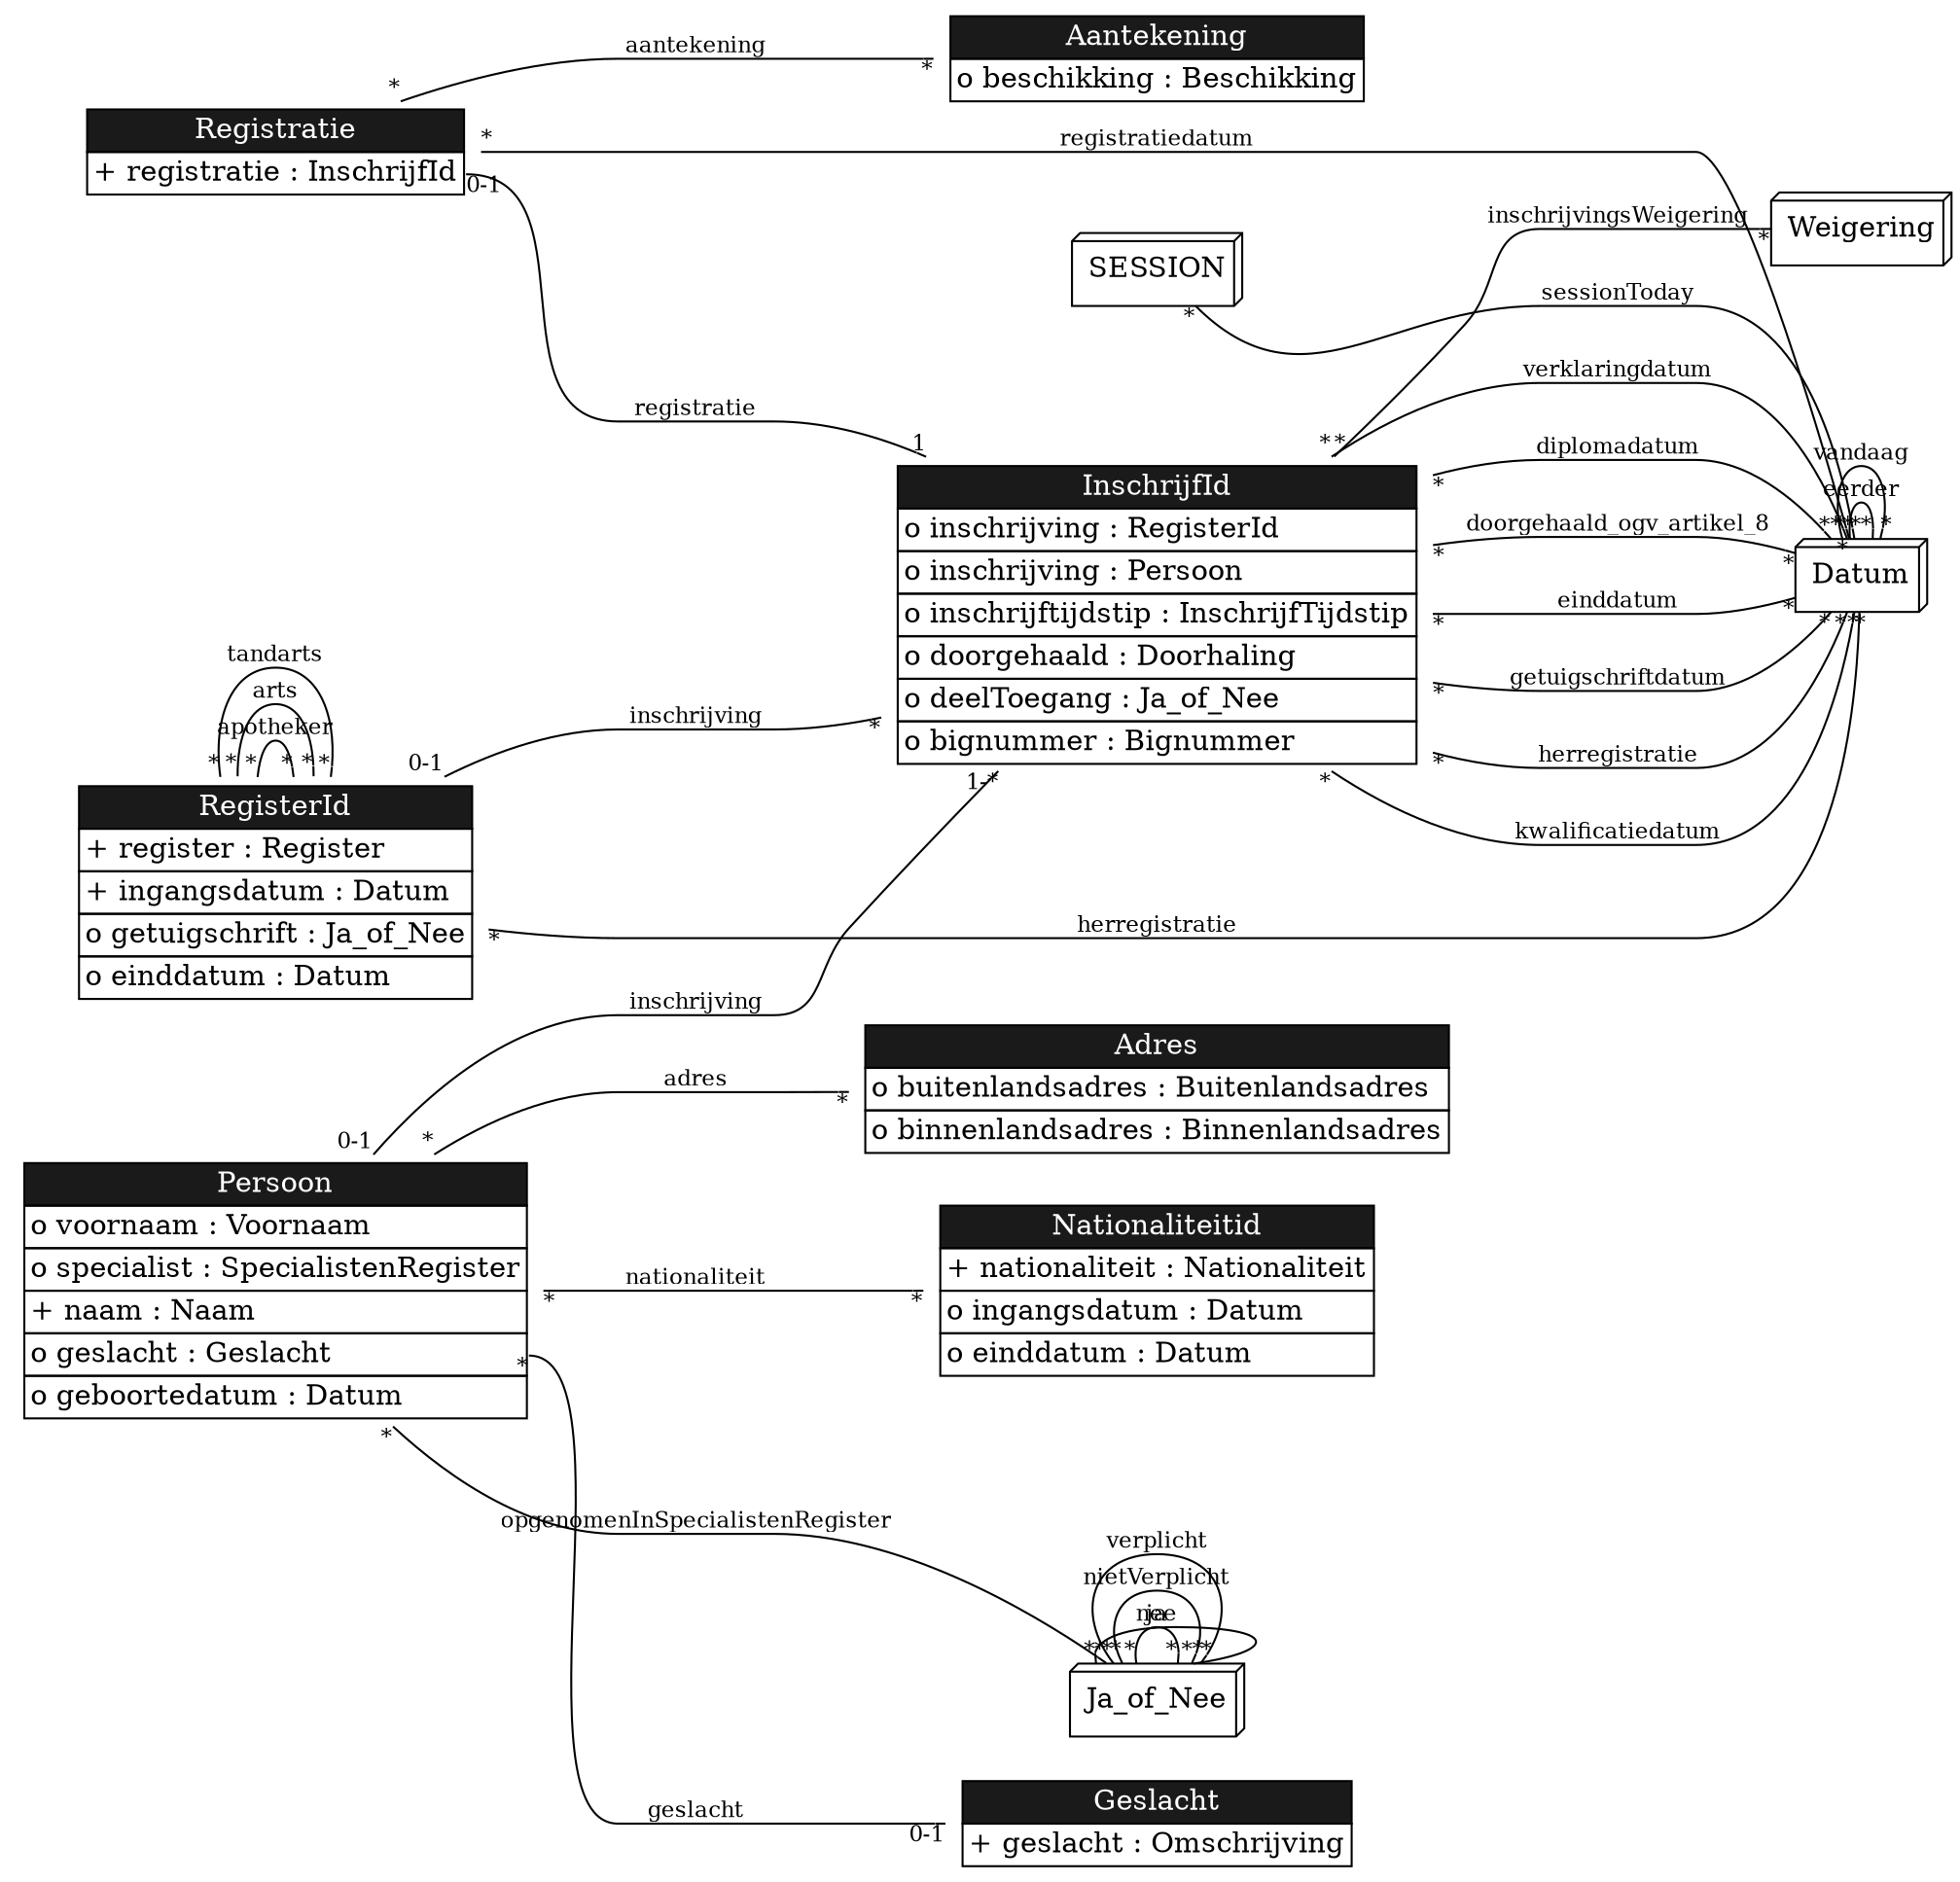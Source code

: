 digraph {
	graph [bgcolor=white,
		rankdir=LR
	];
	node [label="\N"];
	edge [fontsize=11,
		minlen=4
	];
	Aantekening	[color=purple,
		label=<<TABLE BGCOLOR="white" COLOR="black" BORDER="0" CELLBORDER="1" CELLSPACING="0"><TR><TD BGCOLOR="gray10" COLOR="black"><FONT COLOR="white">Aantekening</FONT></TD></TR><TR><TD ALIGN="LEFT" PORT="beschikking">o beschikking : Beschikking</TD></TR></TABLE>>,
		shape=plaintext];
	Adres	[color=purple,
		label=<<TABLE BGCOLOR="white" COLOR="black" BORDER="0" CELLBORDER="1" CELLSPACING="0"><TR><TD BGCOLOR="gray10" COLOR="black"><FONT COLOR="white">Adres</FONT></TD></TR><TR><TD ALIGN="LEFT" PORT="buitenlandsadres">o buitenlandsadres : Buitenlandsadres</TD></TR><TR><TD ALIGN="LEFT" PORT="binnenlandsadres">o binnenlandsadres : Binnenlandsadres</TD></TR></TABLE>>,
		shape=plaintext];
	Geslacht	[color=purple,
		label=<<TABLE BGCOLOR="white" COLOR="black" BORDER="0" CELLBORDER="1" CELLSPACING="0"><TR><TD BGCOLOR="gray10" COLOR="black"><FONT COLOR="white">Geslacht</FONT></TD></TR><TR><TD ALIGN="LEFT" PORT="geslacht">+ geslacht : Omschrijving</TD></TR></TABLE>>,
		shape=plaintext];
	InschrijfId	[color=purple,
		label=<<TABLE BGCOLOR="white" COLOR="black" BORDER="0" CELLBORDER="1" CELLSPACING="0"><TR><TD BGCOLOR="gray10" COLOR="black"><FONT COLOR="white">InschrijfId</FONT></TD></TR><TR><TD ALIGN="LEFT" PORT="inschrijving">o inschrijving : RegisterId</TD></TR><TR><TD ALIGN="LEFT" PORT="inschrijving">o inschrijving : Persoon</TD></TR><TR><TD ALIGN="LEFT" PORT="inschrijftijdstip">o inschrijftijdstip : InschrijfTijdstip</TD></TR><TR><TD ALIGN="LEFT" PORT="doorgehaald">o doorgehaald : Doorhaling</TD></TR><TR><TD ALIGN="LEFT" PORT="deelToegang">o deelToegang : Ja_of_Nee</TD></TR><TR><TD ALIGN="LEFT" PORT="bignummer">o bignummer : Bignummer</TD></TR></TABLE>>,
		shape=plaintext];
	Datum	[label=Datum,
		shape=box3d];
	InschrijfId:diplomadatum -> Datum	[arrowhead=onone,
		headlabel="*",
		label=diplomadatum,
		labelfloat=true,
		taillabel="*"];
	InschrijfId:doorgehaald_ogv_artikel_8 -> Datum	[arrowhead=onone,
		headlabel="*",
		label=doorgehaald_ogv_artikel_8,
		labelfloat=true,
		taillabel="*"];
	InschrijfId:einddatum -> Datum	[arrowhead=onone,
		headlabel="*",
		label=einddatum,
		labelfloat=true,
		taillabel="*"];
	InschrijfId:getuigschriftdatum -> Datum	[arrowhead=onone,
		headlabel="*",
		label=getuigschriftdatum,
		labelfloat=true,
		taillabel="*"];
	InschrijfId:herregistratie -> Datum	[arrowhead=onone,
		headlabel="*",
		label=herregistratie,
		labelfloat=true,
		taillabel="*"];
	InschrijfId:kwalificatiedatum -> Datum	[arrowhead=onone,
		headlabel="*",
		label=kwalificatiedatum,
		labelfloat=true,
		taillabel="*"];
	InschrijfId:verklaringdatum -> Datum	[arrowhead=onone,
		headlabel="*",
		label=verklaringdatum,
		labelfloat=true,
		taillabel="*"];
	Weigering	[label=Weigering,
		shape=box3d];
	InschrijfId:inschrijvingsWeigering -> Weigering	[arrowhead=onone,
		headlabel="*",
		label=inschrijvingsWeigering,
		labelfloat=true,
		taillabel="*"];
	Nationaliteitid	[color=purple,
		label=<<TABLE BGCOLOR="white" COLOR="black" BORDER="0" CELLBORDER="1" CELLSPACING="0"><TR><TD BGCOLOR="gray10" COLOR="black"><FONT COLOR="white">Nationaliteitid</FONT></TD></TR><TR><TD ALIGN="LEFT" PORT="nationaliteit">+ nationaliteit : Nationaliteit</TD></TR><TR><TD ALIGN="LEFT" PORT="ingangsdatum">o ingangsdatum : Datum</TD></TR><TR><TD ALIGN="LEFT" PORT="einddatum">o einddatum : Datum</TD></TR></TABLE>>,
		shape=plaintext];
	Persoon	[color=purple,
		label=<<TABLE BGCOLOR="white" COLOR="black" BORDER="0" CELLBORDER="1" CELLSPACING="0"><TR><TD BGCOLOR="gray10" COLOR="black"><FONT COLOR="white">Persoon</FONT></TD></TR><TR><TD ALIGN="LEFT" PORT="voornaam">o voornaam : Voornaam</TD></TR><TR><TD ALIGN="LEFT" PORT="specialist">o specialist : SpecialistenRegister</TD></TR><TR><TD ALIGN="LEFT" PORT="naam">+ naam : Naam</TD></TR><TR><TD ALIGN="LEFT" PORT="geslacht">o geslacht : Geslacht</TD></TR><TR><TD ALIGN="LEFT" PORT="geboortedatum">o geboortedatum : Datum</TD></TR></TABLE>>,
		shape=plaintext];
	Persoon:adres -> Adres	[arrowhead=onone,
		headlabel="*",
		label=adres,
		labelfloat=true,
		taillabel="*"];
	Persoon:geslacht -> Geslacht	[arrowhead=onone,
		headlabel="0-1",
		label=geslacht,
		labelfloat=true,
		taillabel="*"];
	Persoon:inschrijving -> InschrijfId	[arrowhead=onone,
		headlabel="1-*",
		label=inschrijving,
		labelfloat=true,
		taillabel="0-1"];
	Persoon:nationaliteit -> Nationaliteitid	[arrowhead=onone,
		headlabel="*",
		label=nationaliteit,
		labelfloat=true,
		taillabel="*"];
	Ja_of_Nee	[label=Ja_of_Nee,
		shape=box3d];
	Persoon:opgenomenInSpecialistenRegister -> Ja_of_Nee	[arrowhead=onone,
		headlabel="*",
		label=opgenomenInSpecialistenRegister,
		labelfloat=true,
		taillabel="*"];
	RegisterId	[color=purple,
		label=<<TABLE BGCOLOR="white" COLOR="black" BORDER="0" CELLBORDER="1" CELLSPACING="0"><TR><TD BGCOLOR="gray10" COLOR="black"><FONT COLOR="white">RegisterId</FONT></TD></TR><TR><TD ALIGN="LEFT" PORT="register">+ register : Register</TD></TR><TR><TD ALIGN="LEFT" PORT="ingangsdatum">+ ingangsdatum : Datum</TD></TR><TR><TD ALIGN="LEFT" PORT="getuigschrift">o getuigschrift : Ja_of_Nee</TD></TR><TR><TD ALIGN="LEFT" PORT="einddatum">o einddatum : Datum</TD></TR></TABLE>>,
		shape=plaintext];
	RegisterId:inschrijving -> InschrijfId	[arrowhead=onone,
		headlabel="*",
		label=inschrijving,
		labelfloat=true,
		taillabel="0-1"];
	RegisterId:apotheker -> RegisterId	[arrowhead=onone,
		headlabel="*",
		label=apotheker,
		labelfloat=true,
		taillabel="*"];
	RegisterId:arts -> RegisterId	[arrowhead=onone,
		headlabel="*",
		label=arts,
		labelfloat=true,
		taillabel="*"];
	RegisterId:tandarts -> RegisterId	[arrowhead=onone,
		headlabel="*",
		label=tandarts,
		labelfloat=true,
		taillabel="*"];
	RegisterId:herregistratie -> Datum	[arrowhead=onone,
		headlabel="*",
		label=herregistratie,
		labelfloat=true,
		taillabel="*"];
	Registratie	[color=purple,
		label=<<TABLE BGCOLOR="white" COLOR="black" BORDER="0" CELLBORDER="1" CELLSPACING="0"><TR><TD BGCOLOR="gray10" COLOR="black"><FONT COLOR="white">Registratie</FONT></TD></TR><TR><TD ALIGN="LEFT" PORT="registratie">+ registratie : InschrijfId</TD></TR></TABLE>>,
		shape=plaintext];
	Registratie:aantekening -> Aantekening	[arrowhead=onone,
		headlabel="*",
		label=aantekening,
		labelfloat=true,
		taillabel="*"];
	Registratie:registratie -> InschrijfId	[arrowhead=onone,
		headlabel=1,
		label=registratie,
		labelfloat=true,
		taillabel="0-1"];
	Registratie:registratiedatum -> Datum	[arrowhead=onone,
		headlabel="*",
		label=registratiedatum,
		labelfloat=true,
		taillabel="*"];
	Datum:eerder -> Datum	[arrowhead=onone,
		headlabel="*",
		label=eerder,
		labelfloat=true,
		taillabel="*"];
	Datum:vandaag -> Datum	[arrowhead=onone,
		headlabel="*",
		label=vandaag,
		labelfloat=true,
		taillabel="*"];
	Ja_of_Nee:ja -> Ja_of_Nee	[arrowhead=onone,
		headlabel="*",
		label=ja,
		labelfloat=true,
		taillabel="*"];
	Ja_of_Nee:nee -> Ja_of_Nee	[arrowhead=onone,
		headlabel="*",
		label=nee,
		labelfloat=true,
		taillabel="*"];
	Ja_of_Nee:nietVerplicht -> Ja_of_Nee	[arrowhead=onone,
		headlabel="*",
		label=nietVerplicht,
		labelfloat=true,
		taillabel="*"];
	Ja_of_Nee:verplicht -> Ja_of_Nee	[arrowhead=onone,
		headlabel="*",
		label=verplicht,
		labelfloat=true,
		taillabel="*"];
	SESSION	[label=SESSION,
		shape=box3d];
	SESSION:sessionToday -> Datum	[arrowhead=onone,
		headlabel="*",
		label=sessionToday,
		labelfloat=true,
		taillabel="*"];
}
